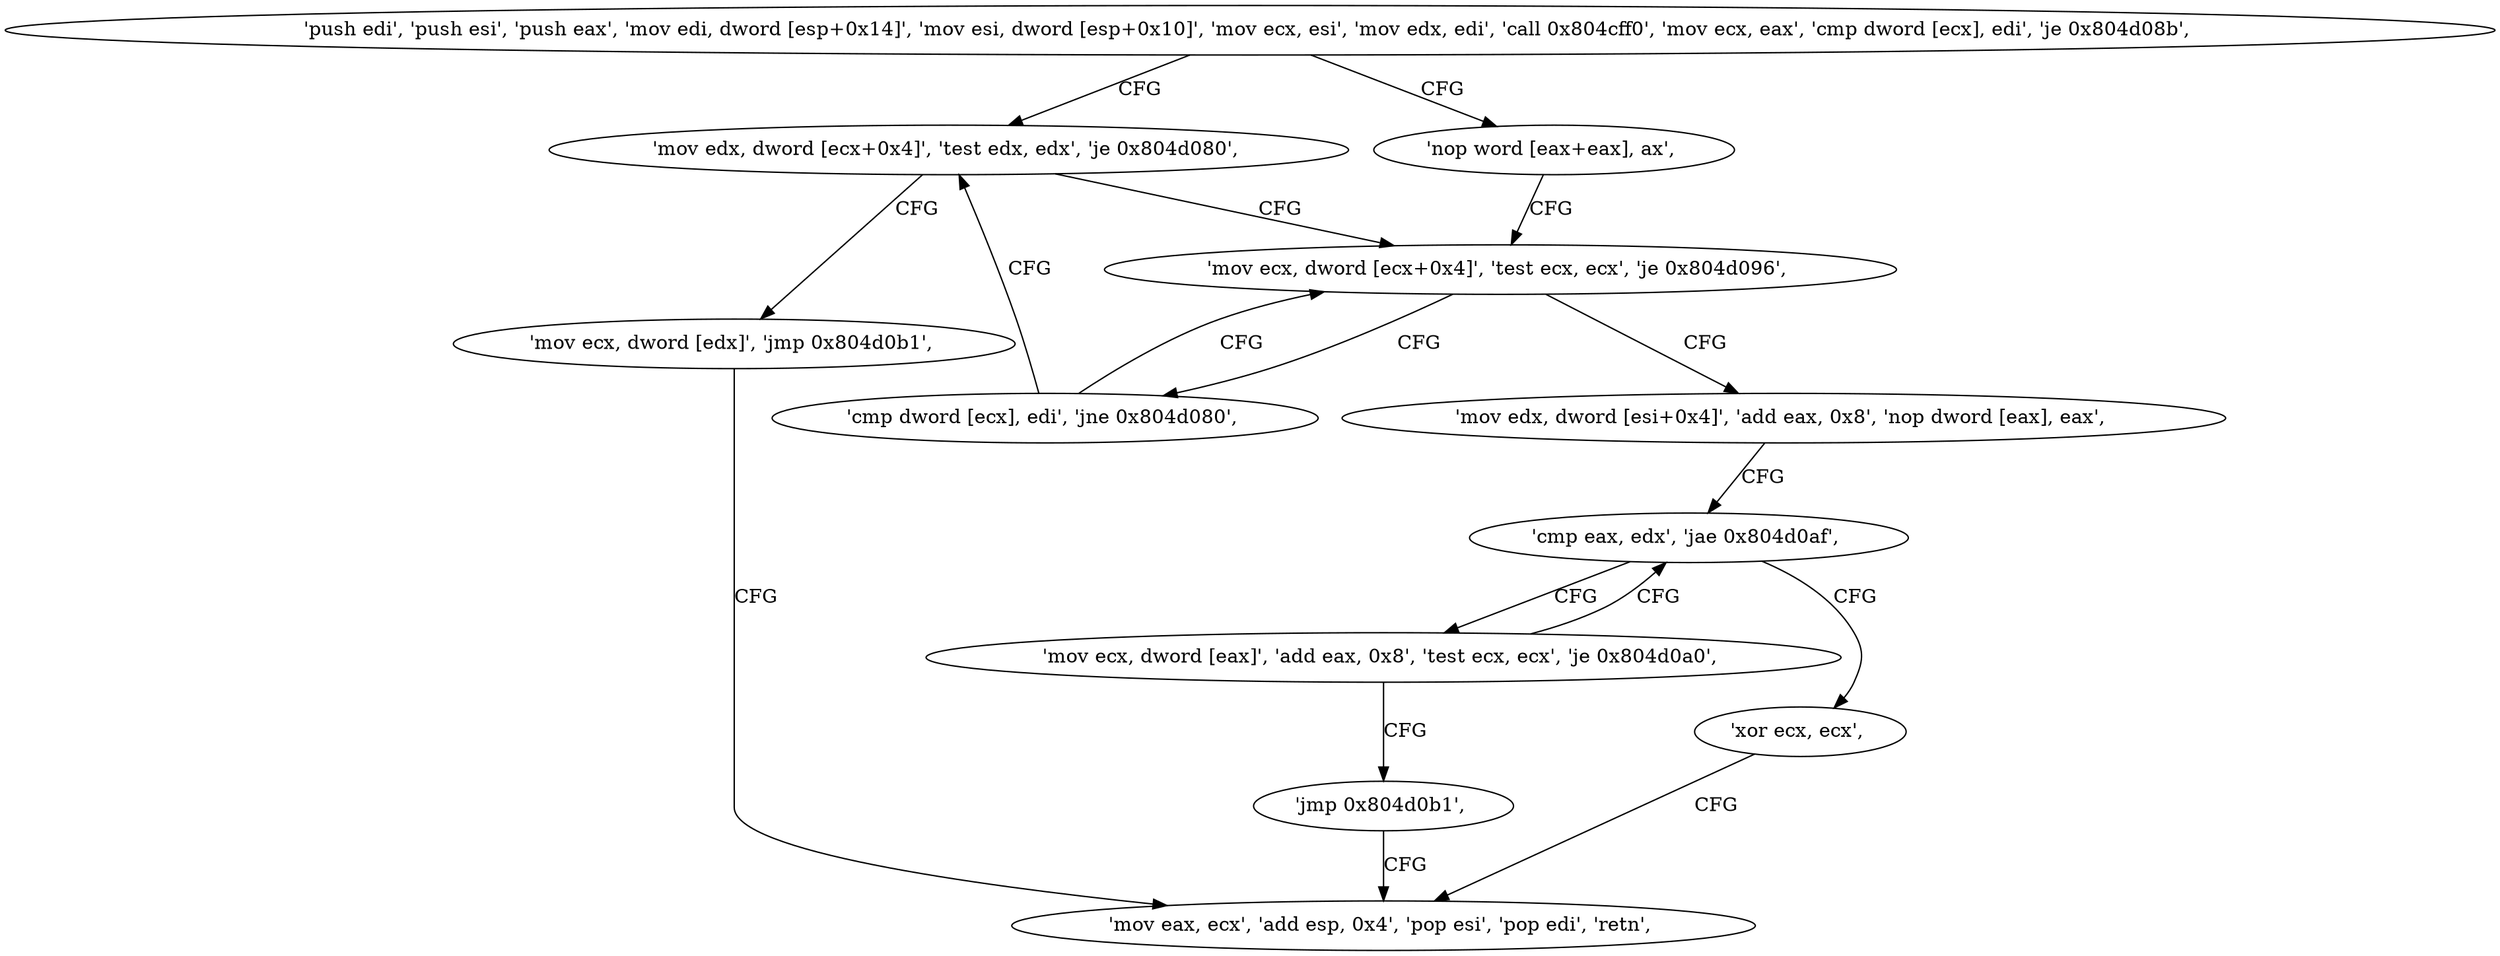 digraph "func" {
"134533216" [label = "'push edi', 'push esi', 'push eax', 'mov edi, dword [esp+0x14]', 'mov esi, dword [esp+0x10]', 'mov ecx, esi', 'mov edx, edi', 'call 0x804cff0', 'mov ecx, eax', 'cmp dword [ecx], edi', 'je 0x804d08b', " ]
"134533259" [label = "'mov edx, dword [ecx+0x4]', 'test edx, edx', 'je 0x804d080', " ]
"134533242" [label = "'nop word [eax+eax], ax', " ]
"134533248" [label = "'mov ecx, dword [ecx+0x4]', 'test ecx, ecx', 'je 0x804d096', " ]
"134533266" [label = "'mov ecx, dword [edx]', 'jmp 0x804d0b1', " ]
"134533270" [label = "'mov edx, dword [esi+0x4]', 'add eax, 0x8', 'nop dword [eax], eax', " ]
"134533255" [label = "'cmp dword [ecx], edi', 'jne 0x804d080', " ]
"134533297" [label = "'mov eax, ecx', 'add esp, 0x4', 'pop esi', 'pop edi', 'retn', " ]
"134533280" [label = "'cmp eax, edx', 'jae 0x804d0af', " ]
"134533295" [label = "'xor ecx, ecx', " ]
"134533284" [label = "'mov ecx, dword [eax]', 'add eax, 0x8', 'test ecx, ecx', 'je 0x804d0a0', " ]
"134533293" [label = "'jmp 0x804d0b1', " ]
"134533216" -> "134533259" [ label = "CFG" ]
"134533216" -> "134533242" [ label = "CFG" ]
"134533259" -> "134533248" [ label = "CFG" ]
"134533259" -> "134533266" [ label = "CFG" ]
"134533242" -> "134533248" [ label = "CFG" ]
"134533248" -> "134533270" [ label = "CFG" ]
"134533248" -> "134533255" [ label = "CFG" ]
"134533266" -> "134533297" [ label = "CFG" ]
"134533270" -> "134533280" [ label = "CFG" ]
"134533255" -> "134533248" [ label = "CFG" ]
"134533255" -> "134533259" [ label = "CFG" ]
"134533280" -> "134533295" [ label = "CFG" ]
"134533280" -> "134533284" [ label = "CFG" ]
"134533295" -> "134533297" [ label = "CFG" ]
"134533284" -> "134533280" [ label = "CFG" ]
"134533284" -> "134533293" [ label = "CFG" ]
"134533293" -> "134533297" [ label = "CFG" ]
}
